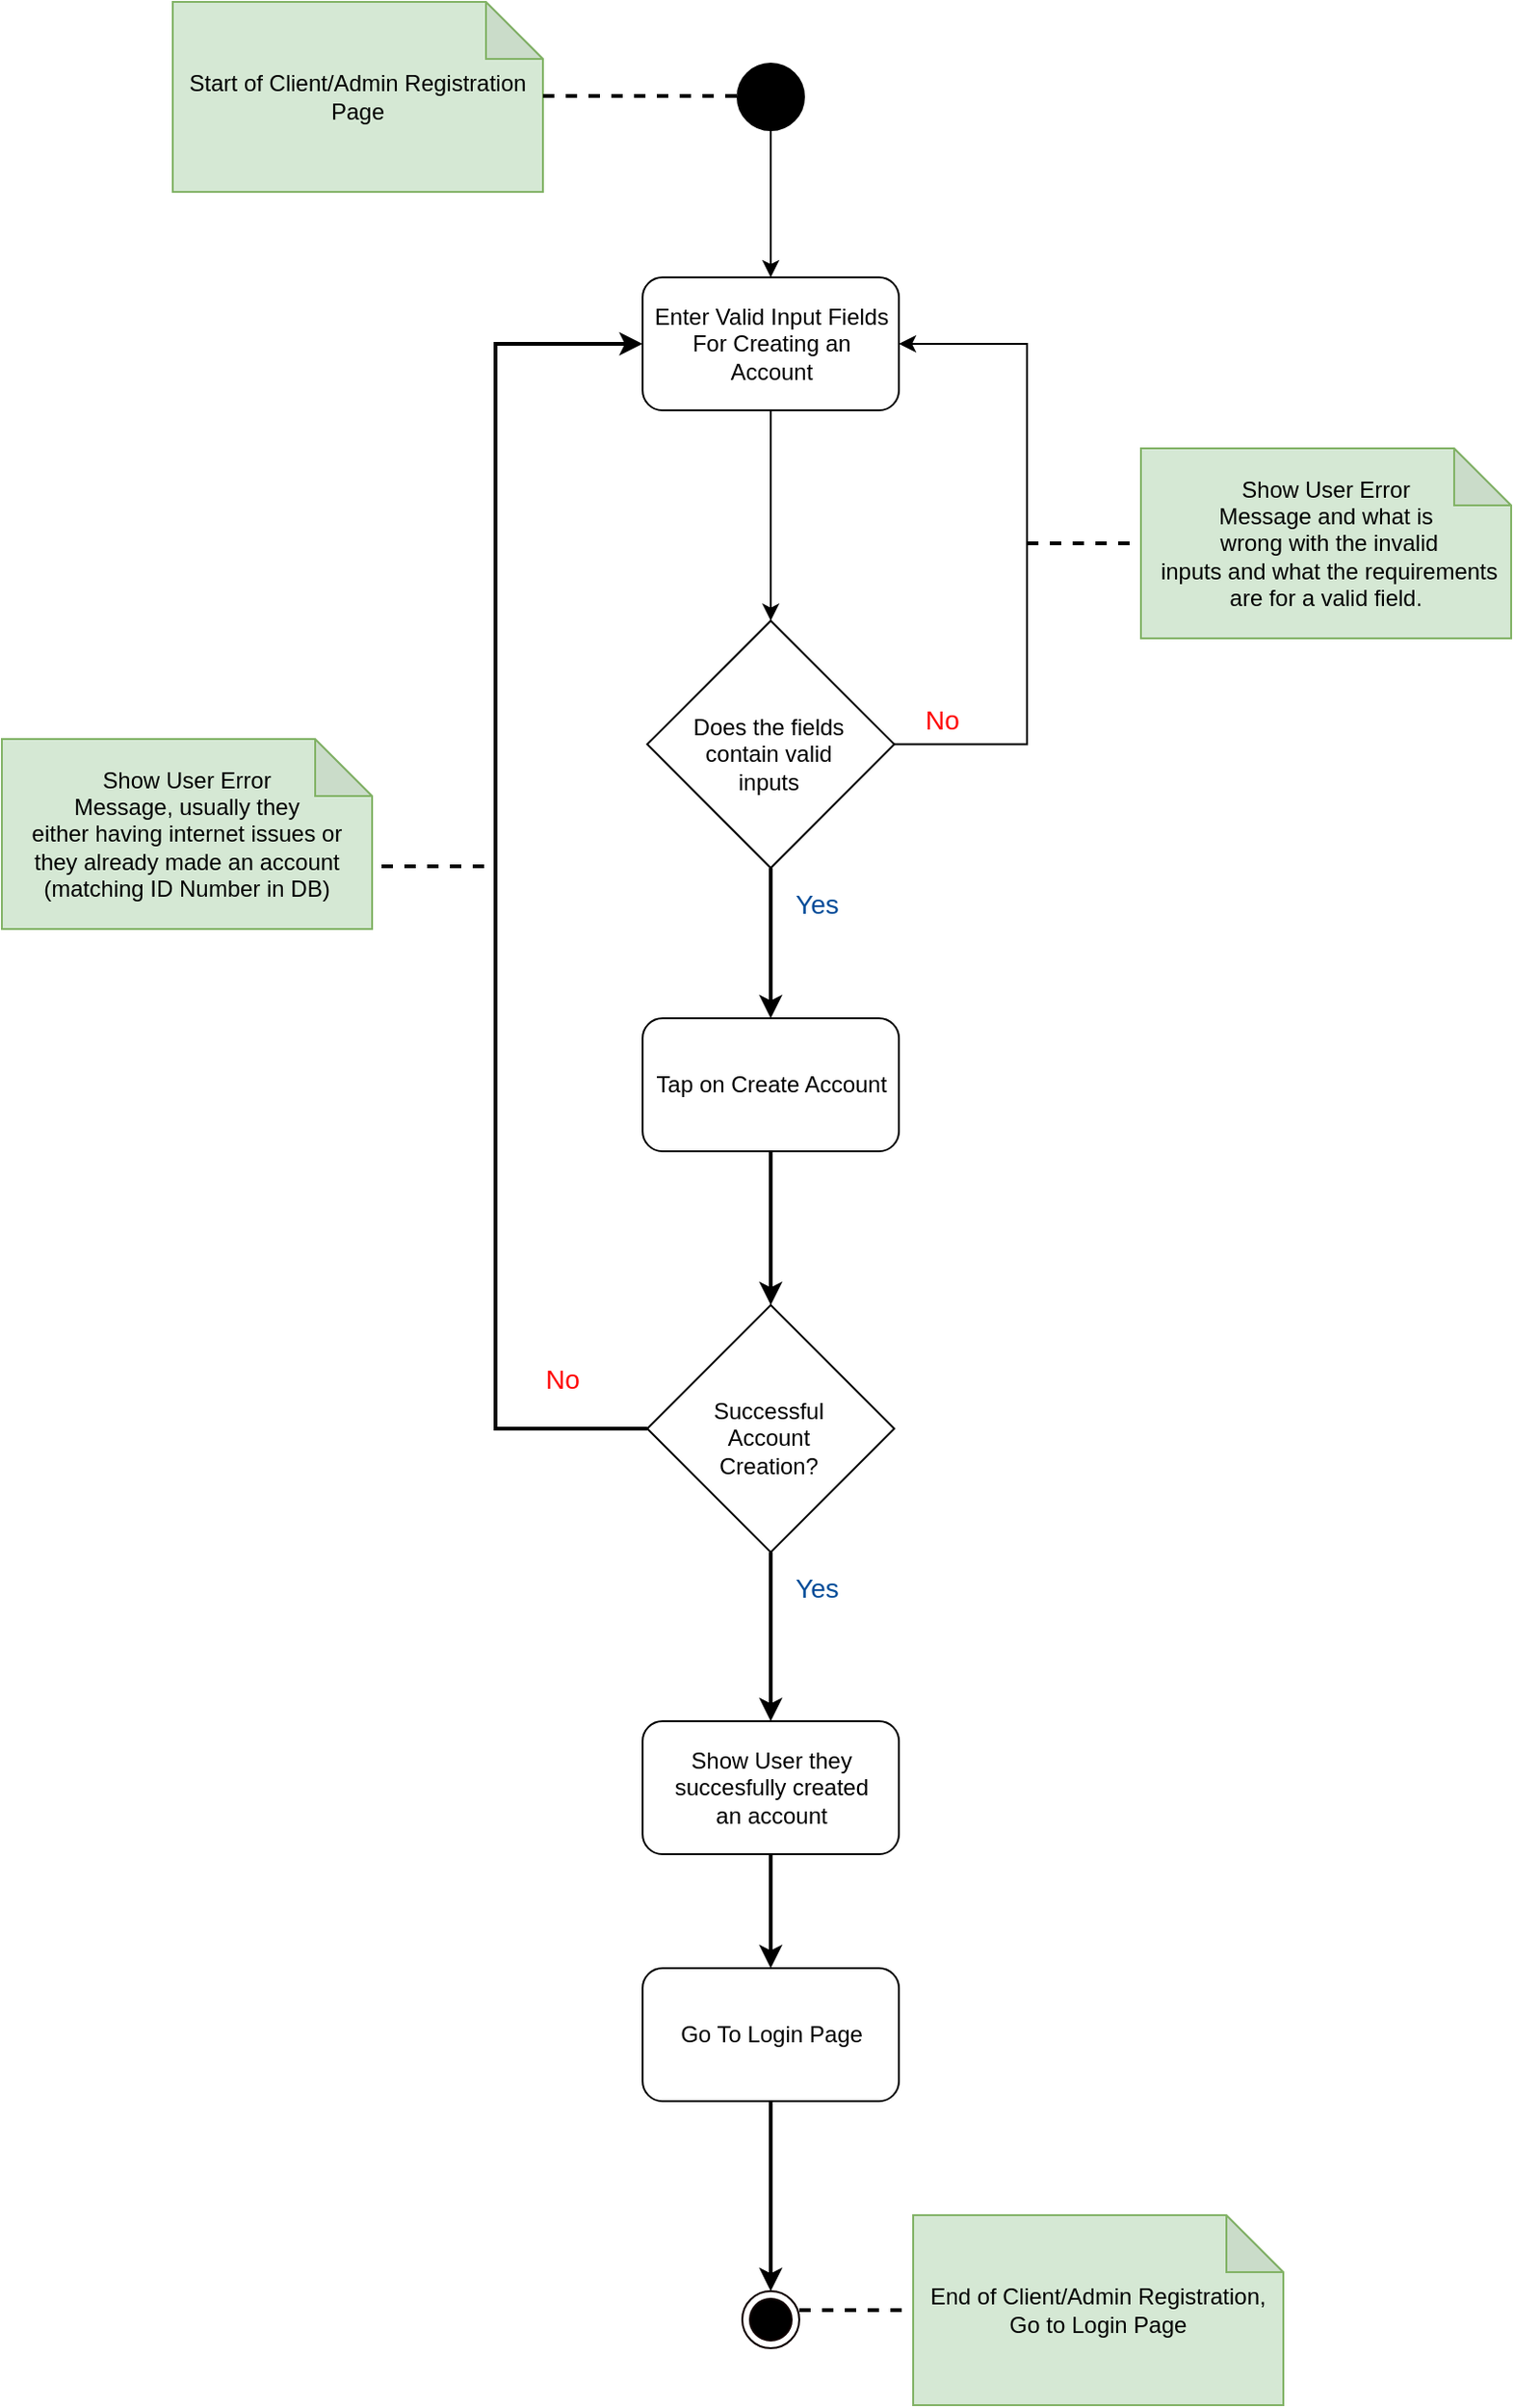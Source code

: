 <mxfile version="14.5.1" type="device"><diagram name="Page-1" id="e7e014a7-5840-1c2e-5031-d8a46d1fe8dd"><mxGraphModel dx="868" dy="510" grid="1" gridSize="10" guides="1" tooltips="1" connect="1" arrows="1" fold="1" page="1" pageScale="1" pageWidth="1169" pageHeight="826" background="#ffffff" math="0" shadow="0"><root><mxCell id="0"/><mxCell id="1" parent="0"/><mxCell id="OpTK2_hJlxXPtnHMnovl-46" style="edgeStyle=orthogonalEdgeStyle;rounded=0;orthogonalLoop=1;jettySize=auto;html=1;entryX=0.5;entryY=0;entryDx=0;entryDy=0;" edge="1" parent="1" source="OpTK2_hJlxXPtnHMnovl-41" target="OpTK2_hJlxXPtnHMnovl-44"><mxGeometry relative="1" as="geometry"/></mxCell><mxCell id="OpTK2_hJlxXPtnHMnovl-41" value="" style="ellipse;html=1;shape=endState;fillColor=#000000;strokeWidth=6;" vertex="1" parent="1"><mxGeometry x="410" y="80" width="30" height="30" as="geometry"/></mxCell><mxCell id="OpTK2_hJlxXPtnHMnovl-48" style="edgeStyle=orthogonalEdgeStyle;rounded=0;orthogonalLoop=1;jettySize=auto;html=1;" edge="1" parent="1" source="OpTK2_hJlxXPtnHMnovl-44" target="OpTK2_hJlxXPtnHMnovl-47"><mxGeometry relative="1" as="geometry"/></mxCell><mxCell id="OpTK2_hJlxXPtnHMnovl-44" value="Enter Valid Input Fields&lt;br&gt;For Creating an&lt;br&gt;Account" style="rounded=1;whiteSpace=wrap;html=1;strokeColor=#000000;strokeWidth=1;fillColor=#FFFFFF;" vertex="1" parent="1"><mxGeometry x="357.5" y="190" width="135" height="70" as="geometry"/></mxCell><mxCell id="OpTK2_hJlxXPtnHMnovl-50" style="edgeStyle=orthogonalEdgeStyle;rounded=0;orthogonalLoop=1;jettySize=auto;html=1;entryX=1;entryY=0.5;entryDx=0;entryDy=0;" edge="1" parent="1" source="OpTK2_hJlxXPtnHMnovl-47" target="OpTK2_hJlxXPtnHMnovl-44"><mxGeometry relative="1" as="geometry"><mxPoint x="630" y="435.81" as="targetPoint"/><Array as="points"><mxPoint x="560" y="436"/><mxPoint x="560" y="225"/></Array></mxGeometry></mxCell><mxCell id="OpTK2_hJlxXPtnHMnovl-58" style="edgeStyle=orthogonalEdgeStyle;rounded=0;orthogonalLoop=1;jettySize=auto;html=1;entryX=0.5;entryY=0;entryDx=0;entryDy=0;strokeWidth=2;fontSize=14;fontColor=#FF0000;" edge="1" parent="1" source="OpTK2_hJlxXPtnHMnovl-47" target="OpTK2_hJlxXPtnHMnovl-57"><mxGeometry relative="1" as="geometry"/></mxCell><mxCell id="OpTK2_hJlxXPtnHMnovl-47" value="" style="whiteSpace=wrap;html=1;aspect=fixed;strokeColor=#000000;strokeWidth=1;fillColor=#FFFFFF;rotation=45;" vertex="1" parent="1"><mxGeometry x="379" y="389.81" width="92" height="92" as="geometry"/></mxCell><mxCell id="OpTK2_hJlxXPtnHMnovl-49" value="&lt;span style=&quot;background-color: rgb(255, 255, 255);&quot;&gt;Does the fields&lt;br&gt;contain valid inputs&lt;/span&gt;" style="text;whiteSpace=wrap;html=1;align=center;" vertex="1" parent="1"><mxGeometry x="379" y="413" width="90" height="30" as="geometry"/></mxCell><mxCell id="OpTK2_hJlxXPtnHMnovl-52" value="Show User Error &lt;br&gt;Message&amp;nbsp;and what is&lt;br&gt;&amp;nbsp;wrong with the invalid&lt;br&gt;&amp;nbsp;inputs and what the requirements are for a valid field." style="shape=note;whiteSpace=wrap;html=1;backgroundOutline=1;darkOpacity=0.05;strokeColor=#82b366;strokeWidth=1;fillColor=#d5e8d4;align=center;" vertex="1" parent="1"><mxGeometry x="620" y="280" width="195" height="100" as="geometry"/></mxCell><mxCell id="OpTK2_hJlxXPtnHMnovl-53" value="No" style="text;html=1;align=center;verticalAlign=middle;resizable=0;points=[];autosize=1;fontSize=14;fontColor=#FF0000;" vertex="1" parent="1"><mxGeometry x="500" y="413" width="30" height="20" as="geometry"/></mxCell><mxCell id="OpTK2_hJlxXPtnHMnovl-54" value="" style="endArrow=none;dashed=1;html=1;strokeWidth=2;" edge="1" parent="1"><mxGeometry width="50" height="50" relative="1" as="geometry"><mxPoint x="560" y="330" as="sourcePoint"/><mxPoint x="620" y="330" as="targetPoint"/></mxGeometry></mxCell><mxCell id="OpTK2_hJlxXPtnHMnovl-55" value="Start of Client/Admin Registration Page" style="shape=note;whiteSpace=wrap;html=1;backgroundOutline=1;darkOpacity=0.05;strokeColor=#82b366;strokeWidth=1;fillColor=#d5e8d4;align=center;" vertex="1" parent="1"><mxGeometry x="110" y="45" width="195" height="100" as="geometry"/></mxCell><mxCell id="OpTK2_hJlxXPtnHMnovl-56" value="" style="endArrow=none;dashed=1;html=1;strokeWidth=2;" edge="1" parent="1"><mxGeometry width="50" height="50" relative="1" as="geometry"><mxPoint x="305" y="94.5" as="sourcePoint"/><mxPoint x="410" y="94.5" as="targetPoint"/></mxGeometry></mxCell><mxCell id="OpTK2_hJlxXPtnHMnovl-62" style="edgeStyle=orthogonalEdgeStyle;rounded=0;orthogonalLoop=1;jettySize=auto;html=1;strokeWidth=2;fontSize=14;fontColor=#0000CC;" edge="1" parent="1" source="OpTK2_hJlxXPtnHMnovl-57" target="OpTK2_hJlxXPtnHMnovl-59"><mxGeometry relative="1" as="geometry"/></mxCell><mxCell id="OpTK2_hJlxXPtnHMnovl-57" value="Tap on Create Account" style="rounded=1;whiteSpace=wrap;html=1;strokeColor=#000000;strokeWidth=1;fillColor=#FFFFFF;" vertex="1" parent="1"><mxGeometry x="357.5" y="580" width="135" height="70" as="geometry"/></mxCell><mxCell id="OpTK2_hJlxXPtnHMnovl-64" style="edgeStyle=orthogonalEdgeStyle;rounded=0;orthogonalLoop=1;jettySize=auto;html=1;strokeWidth=2;fontSize=11;fontColor=#0000CC;entryX=0;entryY=0.5;entryDx=0;entryDy=0;" edge="1" parent="1" source="OpTK2_hJlxXPtnHMnovl-59" target="OpTK2_hJlxXPtnHMnovl-44"><mxGeometry relative="1" as="geometry"><mxPoint x="220" y="330" as="targetPoint"/><Array as="points"><mxPoint x="280" y="796"/><mxPoint x="280" y="225"/></Array></mxGeometry></mxCell><mxCell id="OpTK2_hJlxXPtnHMnovl-68" style="edgeStyle=orthogonalEdgeStyle;rounded=0;orthogonalLoop=1;jettySize=auto;html=1;strokeWidth=2;fontSize=11;fontColor=#0000CC;entryX=0.5;entryY=0;entryDx=0;entryDy=0;" edge="1" parent="1" source="OpTK2_hJlxXPtnHMnovl-59" target="OpTK2_hJlxXPtnHMnovl-69"><mxGeometry relative="1" as="geometry"><mxPoint x="425" y="940" as="targetPoint"/></mxGeometry></mxCell><mxCell id="OpTK2_hJlxXPtnHMnovl-59" value="" style="whiteSpace=wrap;html=1;aspect=fixed;strokeColor=#000000;strokeWidth=1;fillColor=#FFFFFF;rotation=45;" vertex="1" parent="1"><mxGeometry x="379" y="750" width="92" height="92" as="geometry"/></mxCell><mxCell id="OpTK2_hJlxXPtnHMnovl-60" value="&lt;span style=&quot;background-color: rgb(255 , 255 , 255)&quot;&gt;Successful&lt;br&gt;&lt;/span&gt;Account&lt;br&gt;Creation?" style="text;whiteSpace=wrap;html=1;align=center;" vertex="1" parent="1"><mxGeometry x="379" y="773.19" width="90" height="30" as="geometry"/></mxCell><mxCell id="OpTK2_hJlxXPtnHMnovl-61" value="&lt;font color=&quot;#004c99&quot;&gt;Yes&lt;/font&gt;" style="text;html=1;align=center;verticalAlign=middle;resizable=0;points=[];autosize=1;fontSize=14;fontColor=#0000CC;" vertex="1" parent="1"><mxGeometry x="429" y="510" width="40" height="20" as="geometry"/></mxCell><mxCell id="OpTK2_hJlxXPtnHMnovl-65" value="Show User Error &lt;br&gt;Message, usually they&lt;br&gt;either having internet issues or&lt;br&gt;they already made an account&lt;br&gt;(matching ID Number in DB)" style="shape=note;whiteSpace=wrap;html=1;backgroundOutline=1;darkOpacity=0.05;strokeColor=#82b366;strokeWidth=1;fillColor=#d5e8d4;align=center;" vertex="1" parent="1"><mxGeometry x="20" y="433" width="195" height="100" as="geometry"/></mxCell><mxCell id="OpTK2_hJlxXPtnHMnovl-66" value="" style="endArrow=none;dashed=1;html=1;strokeWidth=2;" edge="1" parent="1"><mxGeometry width="50" height="50" relative="1" as="geometry"><mxPoint x="220" y="500" as="sourcePoint"/><mxPoint x="280" y="500" as="targetPoint"/></mxGeometry></mxCell><mxCell id="OpTK2_hJlxXPtnHMnovl-67" value="No" style="text;html=1;align=center;verticalAlign=middle;resizable=0;points=[];autosize=1;fontSize=14;fontColor=#FF0000;" vertex="1" parent="1"><mxGeometry x="300" y="760" width="30" height="20" as="geometry"/></mxCell><mxCell id="OpTK2_hJlxXPtnHMnovl-71" style="edgeStyle=orthogonalEdgeStyle;rounded=0;orthogonalLoop=1;jettySize=auto;html=1;entryX=0.5;entryY=0;entryDx=0;entryDy=0;strokeWidth=2;fontSize=11;fontColor=#0000CC;" edge="1" parent="1" source="OpTK2_hJlxXPtnHMnovl-69" target="OpTK2_hJlxXPtnHMnovl-70"><mxGeometry relative="1" as="geometry"/></mxCell><mxCell id="OpTK2_hJlxXPtnHMnovl-69" value="Show User they succesfully created&lt;br&gt;an account" style="rounded=1;whiteSpace=wrap;html=1;strokeColor=#000000;strokeWidth=1;fillColor=#FFFFFF;" vertex="1" parent="1"><mxGeometry x="357.5" y="950" width="135" height="70" as="geometry"/></mxCell><mxCell id="OpTK2_hJlxXPtnHMnovl-74" style="edgeStyle=orthogonalEdgeStyle;rounded=0;orthogonalLoop=1;jettySize=auto;html=1;entryX=0.5;entryY=0;entryDx=0;entryDy=0;strokeWidth=2;fontSize=11;fontColor=#0000CC;" edge="1" parent="1" source="OpTK2_hJlxXPtnHMnovl-70" target="OpTK2_hJlxXPtnHMnovl-73"><mxGeometry relative="1" as="geometry"/></mxCell><mxCell id="OpTK2_hJlxXPtnHMnovl-70" value="Go To Login Page" style="rounded=1;whiteSpace=wrap;html=1;strokeColor=#000000;strokeWidth=1;fillColor=#FFFFFF;" vertex="1" parent="1"><mxGeometry x="357.5" y="1080" width="135" height="70" as="geometry"/></mxCell><mxCell id="OpTK2_hJlxXPtnHMnovl-73" value="" style="ellipse;html=1;shape=endState;fillColor=#000000;fontSize=11;fontColor=#0000CC;align=center;strokeColor=#0F0000;" vertex="1" parent="1"><mxGeometry x="410" y="1250" width="30" height="30" as="geometry"/></mxCell><mxCell id="OpTK2_hJlxXPtnHMnovl-75" value="End of Client/Admin Registration,&lt;br&gt;Go to Login Page" style="shape=note;whiteSpace=wrap;html=1;backgroundOutline=1;darkOpacity=0.05;strokeColor=#82b366;strokeWidth=1;fillColor=#d5e8d4;align=center;" vertex="1" parent="1"><mxGeometry x="500" y="1210" width="195" height="100" as="geometry"/></mxCell><mxCell id="OpTK2_hJlxXPtnHMnovl-76" value="" style="endArrow=none;dashed=1;html=1;strokeWidth=2;" edge="1" parent="1"><mxGeometry width="50" height="50" relative="1" as="geometry"><mxPoint x="440" y="1260" as="sourcePoint"/><mxPoint x="500" y="1260" as="targetPoint"/></mxGeometry></mxCell><mxCell id="OpTK2_hJlxXPtnHMnovl-77" value="&lt;font color=&quot;#004c99&quot;&gt;Yes&lt;/font&gt;" style="text;html=1;align=center;verticalAlign=middle;resizable=0;points=[];autosize=1;fontSize=14;fontColor=#0000CC;" vertex="1" parent="1"><mxGeometry x="429" y="870" width="40" height="20" as="geometry"/></mxCell></root></mxGraphModel></diagram></mxfile>